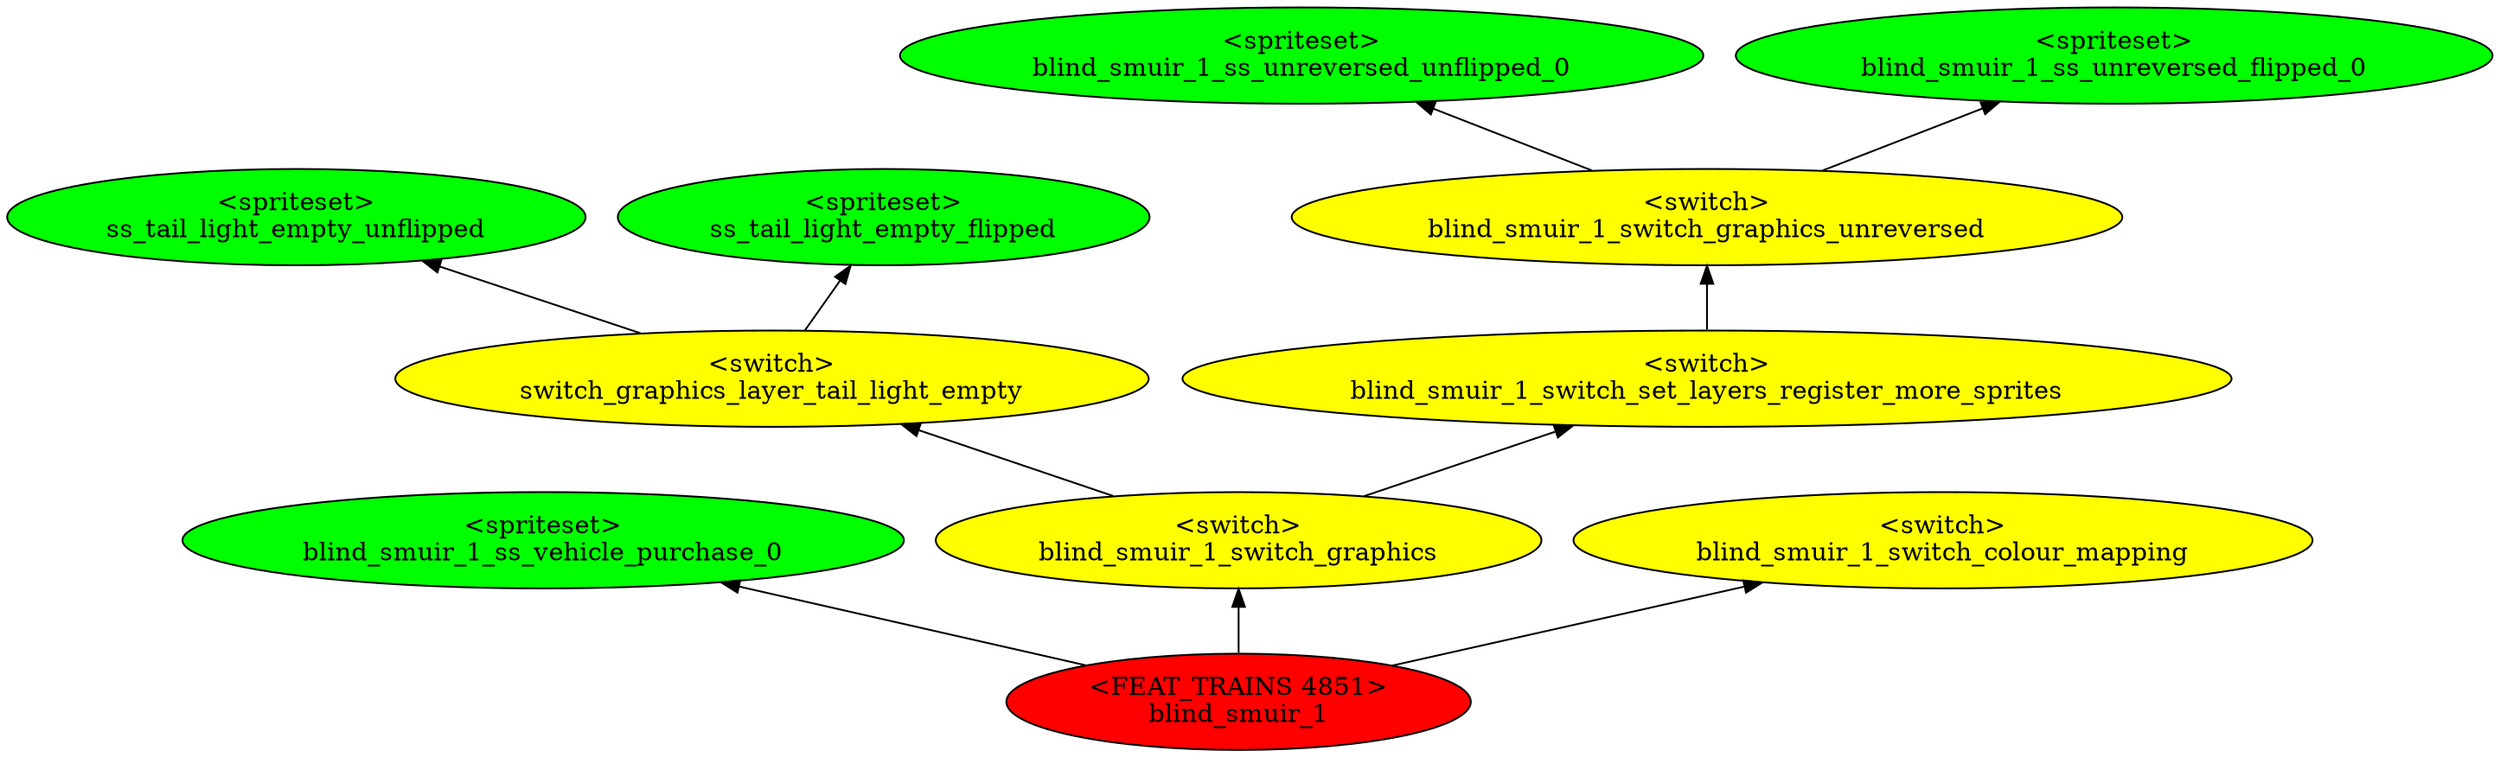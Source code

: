 digraph {
rankdir="BT"
ss_tail_light_empty_unflipped [fillcolor=green style="filled" label="<spriteset>\nss_tail_light_empty_unflipped"]
ss_tail_light_empty_flipped [fillcolor=green style="filled" label="<spriteset>\nss_tail_light_empty_flipped"]
switch_graphics_layer_tail_light_empty [fillcolor=yellow style="filled" label="<switch>\nswitch_graphics_layer_tail_light_empty"]
blind_smuir_1_ss_unreversed_unflipped_0 [fillcolor=green style="filled" label="<spriteset>\nblind_smuir_1_ss_unreversed_unflipped_0"]
blind_smuir_1_ss_unreversed_flipped_0 [fillcolor=green style="filled" label="<spriteset>\nblind_smuir_1_ss_unreversed_flipped_0"]
blind_smuir_1_switch_graphics_unreversed [fillcolor=yellow style="filled" label="<switch>\nblind_smuir_1_switch_graphics_unreversed"]
blind_smuir_1_ss_vehicle_purchase_0 [fillcolor=green style="filled" label="<spriteset>\nblind_smuir_1_ss_vehicle_purchase_0"]
blind_smuir_1_switch_set_layers_register_more_sprites [fillcolor=yellow style="filled" label="<switch>\nblind_smuir_1_switch_set_layers_register_more_sprites"]
blind_smuir_1_switch_graphics [fillcolor=yellow style="filled" label="<switch>\nblind_smuir_1_switch_graphics"]
blind_smuir_1_switch_colour_mapping [fillcolor=yellow style="filled" label="<switch>\nblind_smuir_1_switch_colour_mapping"]
blind_smuir_1 [fillcolor=red style="filled" label="<FEAT_TRAINS 4851>\nblind_smuir_1"]
blind_smuir_1_switch_graphics_unreversed->blind_smuir_1_ss_unreversed_flipped_0
switch_graphics_layer_tail_light_empty->ss_tail_light_empty_flipped
blind_smuir_1_switch_graphics->blind_smuir_1_switch_set_layers_register_more_sprites
blind_smuir_1->blind_smuir_1_switch_colour_mapping
blind_smuir_1_switch_set_layers_register_more_sprites->blind_smuir_1_switch_graphics_unreversed
blind_smuir_1->blind_smuir_1_switch_graphics
blind_smuir_1_switch_graphics_unreversed->blind_smuir_1_ss_unreversed_unflipped_0
switch_graphics_layer_tail_light_empty->ss_tail_light_empty_unflipped
blind_smuir_1_switch_graphics->switch_graphics_layer_tail_light_empty
blind_smuir_1->blind_smuir_1_ss_vehicle_purchase_0
}
